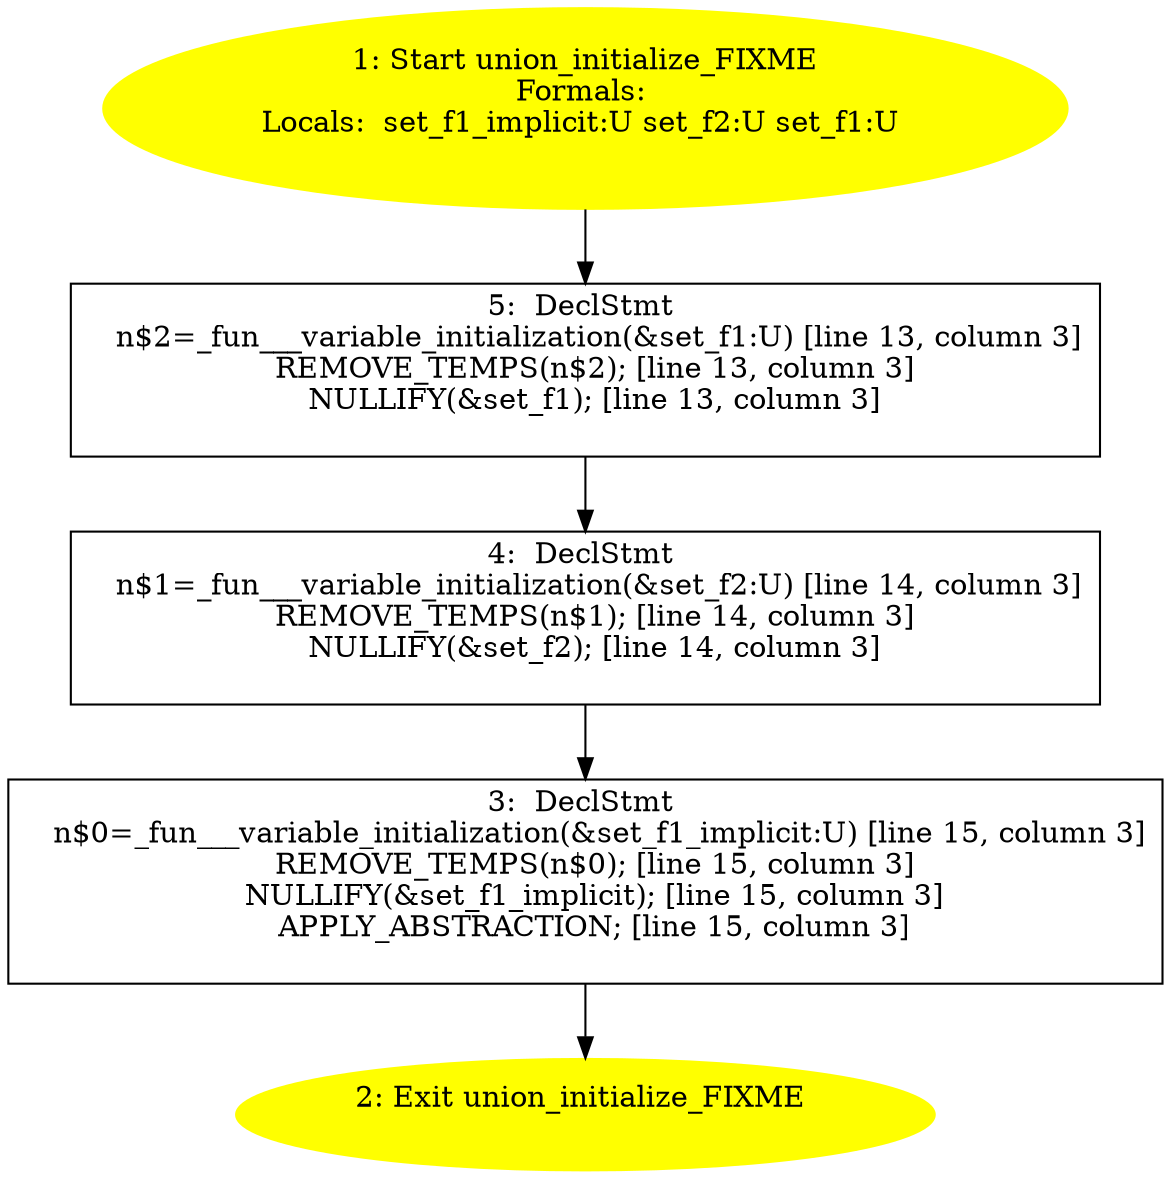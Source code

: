 /* @generated */
digraph cfg {
"union_initialize_FIXME.324b85335f5d2e418a28cb97eb896f20_1" [label="1: Start union_initialize_FIXME\nFormals: \nLocals:  set_f1_implicit:U set_f2:U set_f1:U \n  " color=yellow style=filled]
	

	 "union_initialize_FIXME.324b85335f5d2e418a28cb97eb896f20_1" -> "union_initialize_FIXME.324b85335f5d2e418a28cb97eb896f20_5" ;
"union_initialize_FIXME.324b85335f5d2e418a28cb97eb896f20_2" [label="2: Exit union_initialize_FIXME \n  " color=yellow style=filled]
	

"union_initialize_FIXME.324b85335f5d2e418a28cb97eb896f20_3" [label="3:  DeclStmt \n   n$0=_fun___variable_initialization(&set_f1_implicit:U) [line 15, column 3]\n  REMOVE_TEMPS(n$0); [line 15, column 3]\n  NULLIFY(&set_f1_implicit); [line 15, column 3]\n  APPLY_ABSTRACTION; [line 15, column 3]\n " shape="box"]
	

	 "union_initialize_FIXME.324b85335f5d2e418a28cb97eb896f20_3" -> "union_initialize_FIXME.324b85335f5d2e418a28cb97eb896f20_2" ;
"union_initialize_FIXME.324b85335f5d2e418a28cb97eb896f20_4" [label="4:  DeclStmt \n   n$1=_fun___variable_initialization(&set_f2:U) [line 14, column 3]\n  REMOVE_TEMPS(n$1); [line 14, column 3]\n  NULLIFY(&set_f2); [line 14, column 3]\n " shape="box"]
	

	 "union_initialize_FIXME.324b85335f5d2e418a28cb97eb896f20_4" -> "union_initialize_FIXME.324b85335f5d2e418a28cb97eb896f20_3" ;
"union_initialize_FIXME.324b85335f5d2e418a28cb97eb896f20_5" [label="5:  DeclStmt \n   n$2=_fun___variable_initialization(&set_f1:U) [line 13, column 3]\n  REMOVE_TEMPS(n$2); [line 13, column 3]\n  NULLIFY(&set_f1); [line 13, column 3]\n " shape="box"]
	

	 "union_initialize_FIXME.324b85335f5d2e418a28cb97eb896f20_5" -> "union_initialize_FIXME.324b85335f5d2e418a28cb97eb896f20_4" ;
}
